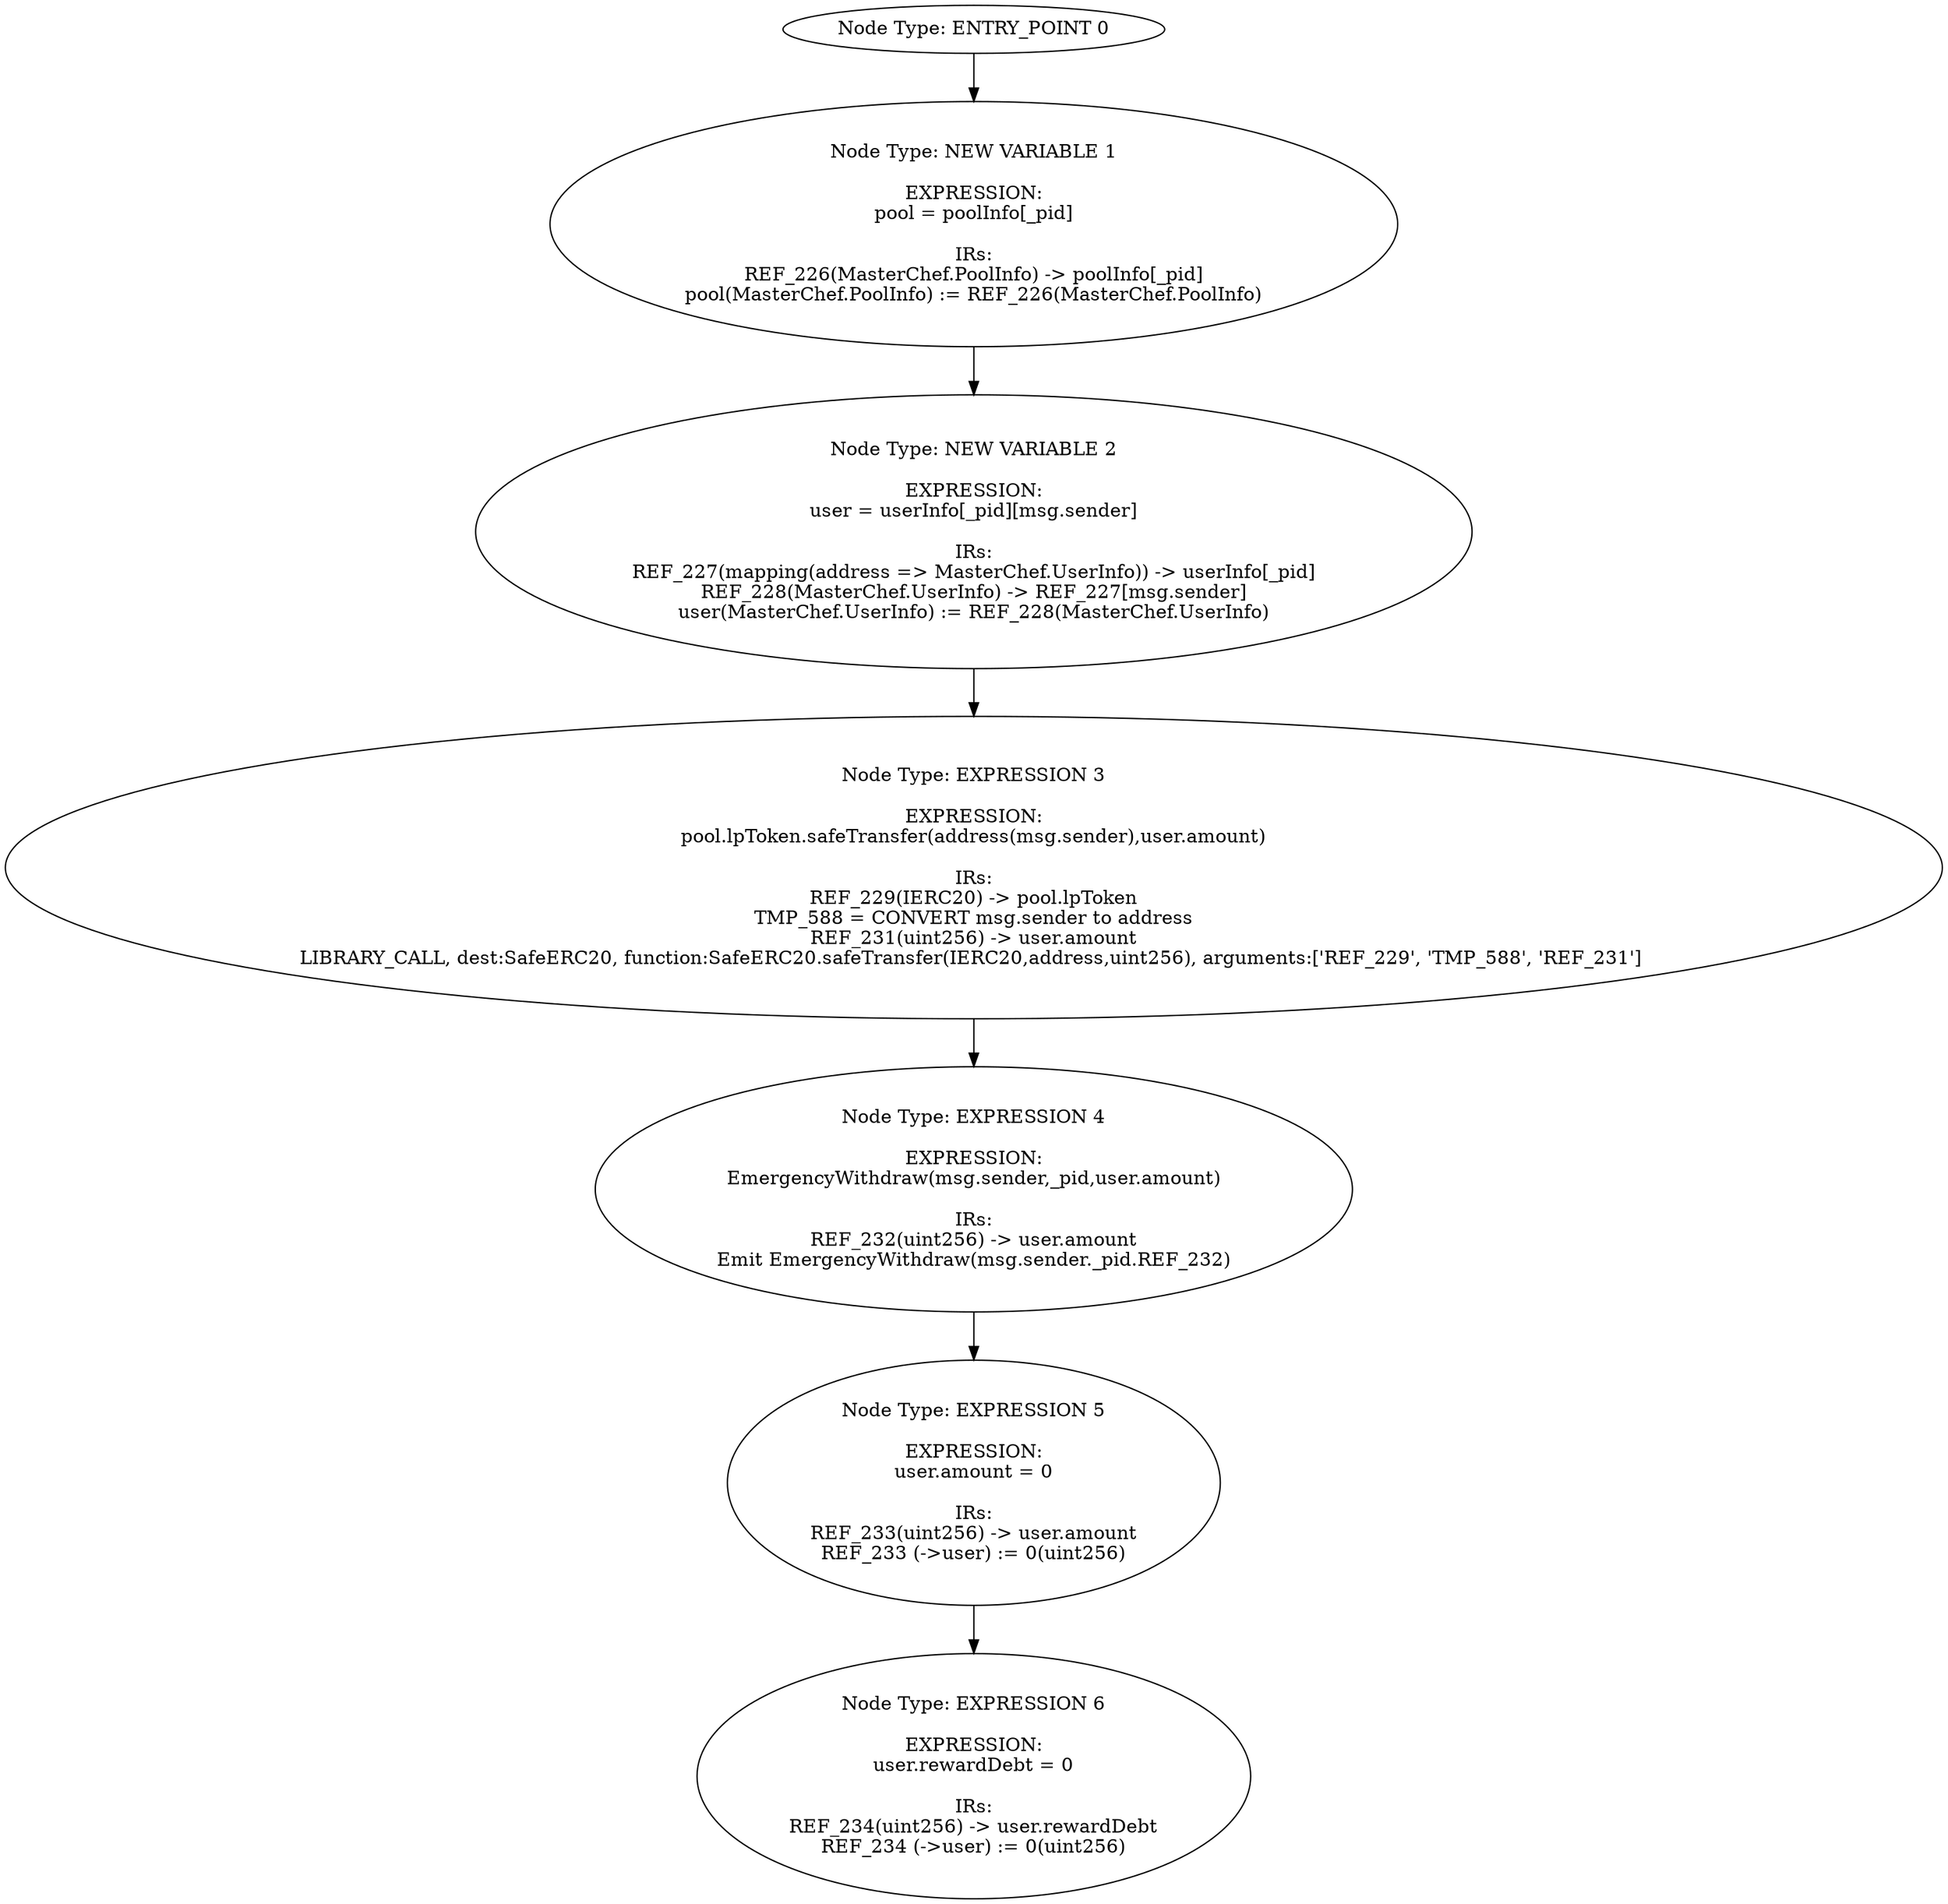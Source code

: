 digraph{
0[label="Node Type: ENTRY_POINT 0
"];
0->1;
1[label="Node Type: NEW VARIABLE 1

EXPRESSION:
pool = poolInfo[_pid]

IRs:
REF_226(MasterChef.PoolInfo) -> poolInfo[_pid]
pool(MasterChef.PoolInfo) := REF_226(MasterChef.PoolInfo)"];
1->2;
2[label="Node Type: NEW VARIABLE 2

EXPRESSION:
user = userInfo[_pid][msg.sender]

IRs:
REF_227(mapping(address => MasterChef.UserInfo)) -> userInfo[_pid]
REF_228(MasterChef.UserInfo) -> REF_227[msg.sender]
user(MasterChef.UserInfo) := REF_228(MasterChef.UserInfo)"];
2->3;
3[label="Node Type: EXPRESSION 3

EXPRESSION:
pool.lpToken.safeTransfer(address(msg.sender),user.amount)

IRs:
REF_229(IERC20) -> pool.lpToken
TMP_588 = CONVERT msg.sender to address
REF_231(uint256) -> user.amount
LIBRARY_CALL, dest:SafeERC20, function:SafeERC20.safeTransfer(IERC20,address,uint256), arguments:['REF_229', 'TMP_588', 'REF_231'] "];
3->4;
4[label="Node Type: EXPRESSION 4

EXPRESSION:
EmergencyWithdraw(msg.sender,_pid,user.amount)

IRs:
REF_232(uint256) -> user.amount
Emit EmergencyWithdraw(msg.sender._pid.REF_232)"];
4->5;
5[label="Node Type: EXPRESSION 5

EXPRESSION:
user.amount = 0

IRs:
REF_233(uint256) -> user.amount
REF_233 (->user) := 0(uint256)"];
5->6;
6[label="Node Type: EXPRESSION 6

EXPRESSION:
user.rewardDebt = 0

IRs:
REF_234(uint256) -> user.rewardDebt
REF_234 (->user) := 0(uint256)"];
}
